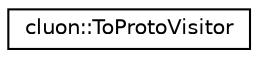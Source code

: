 digraph "Graphical Class Hierarchy"
{
 // LATEX_PDF_SIZE
  edge [fontname="Helvetica",fontsize="10",labelfontname="Helvetica",labelfontsize="10"];
  node [fontname="Helvetica",fontsize="10",shape=record];
  rankdir="LR";
  Node0 [label="cluon::ToProtoVisitor",height=0.2,width=0.4,color="black", fillcolor="white", style="filled",URL="$classcluon_1_1ToProtoVisitor.html",tooltip=" "];
}
